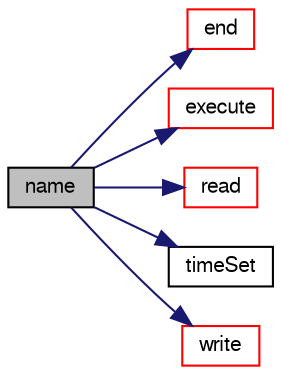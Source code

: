 digraph "name"
{
  bgcolor="transparent";
  edge [fontname="FreeSans",fontsize="10",labelfontname="FreeSans",labelfontsize="10"];
  node [fontname="FreeSans",fontsize="10",shape=record];
  rankdir="LR";
  Node1135 [label="name",height=0.2,width=0.4,color="black", fillcolor="grey75", style="filled", fontcolor="black"];
  Node1135 -> Node1136 [color="midnightblue",fontsize="10",style="solid",fontname="FreeSans"];
  Node1136 [label="end",height=0.2,width=0.4,color="red",URL="$a28750.html#aaf81d3fdaf258088d7692fa70cece087",tooltip="Execute at the final time-loop, currently does nothing. "];
  Node1135 -> Node1139 [color="midnightblue",fontsize="10",style="solid",fontname="FreeSans"];
  Node1139 [label="execute",height=0.2,width=0.4,color="red",URL="$a28750.html#a61af3e60b94ae3e748f6fbac1e794af7",tooltip="Execute, currently does nothing. "];
  Node1135 -> Node1146 [color="midnightblue",fontsize="10",style="solid",fontname="FreeSans"];
  Node1146 [label="read",height=0.2,width=0.4,color="red",URL="$a28750.html#aa9b8764750bd9ff67ca32b6551dc7847",tooltip="Read the field min/max data. "];
  Node1135 -> Node1457 [color="midnightblue",fontsize="10",style="solid",fontname="FreeSans"];
  Node1457 [label="timeSet",height=0.2,width=0.4,color="black",URL="$a28750.html#a9637c56f3ddc45f3ce62ec07dbe2228f",tooltip="Called when time was set at the end of the Time::operator++. "];
  Node1135 -> Node1458 [color="midnightblue",fontsize="10",style="solid",fontname="FreeSans"];
  Node1458 [label="write",height=0.2,width=0.4,color="red",URL="$a28750.html#aac759501cf6c7895a70eecbef0226ae1",tooltip="Write. "];
}
